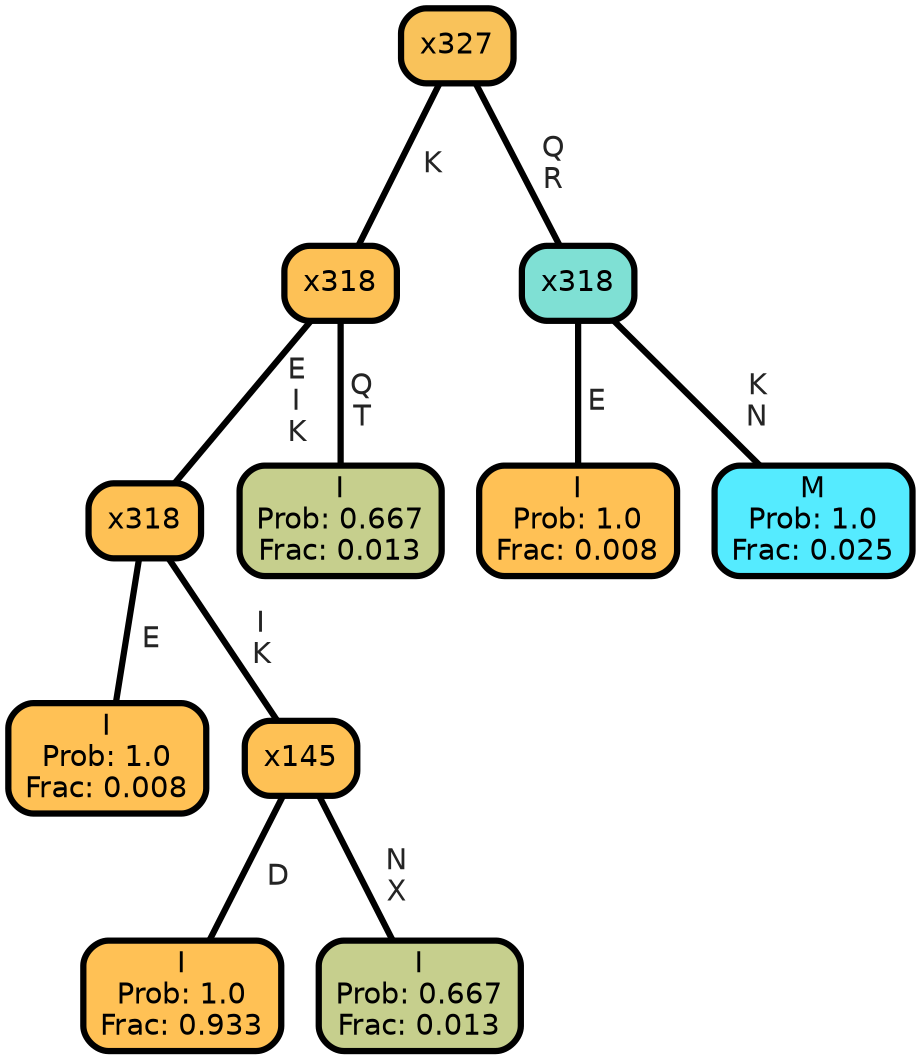 graph Tree {
node [shape=box, style="filled, rounded",color="black",penwidth="3",fontcolor="black",                 fontname=helvetica] ;
graph [ranksep="0 equally", splines=straight,                 bgcolor=transparent, dpi=200] ;
edge [fontname=helvetica, fontweight=bold,fontcolor=grey14,color=black] ;
0 [label="I
Prob: 1.0
Frac: 0.008", fillcolor="#ffc155"] ;
1 [label="x318", fillcolor="#fec155"] ;
2 [label="I
Prob: 1.0
Frac: 0.933", fillcolor="#ffc155"] ;
3 [label="x145", fillcolor="#fec155"] ;
4 [label="I
Prob: 0.667
Frac: 0.013", fillcolor="#c6cf8d"] ;
5 [label="x318", fillcolor="#fdc156"] ;
6 [label="I
Prob: 0.667
Frac: 0.013", fillcolor="#c6cf8d"] ;
7 [label="x327", fillcolor="#f9c25a"] ;
8 [label="I
Prob: 1.0
Frac: 0.008", fillcolor="#ffc155"] ;
9 [label="x318", fillcolor="#7fe0d4"] ;
10 [label="M
Prob: 1.0
Frac: 0.025", fillcolor="#55ebff"] ;
1 -- 0 [label=" E",penwidth=3] ;
1 -- 3 [label=" I\n K",penwidth=3] ;
3 -- 2 [label=" D",penwidth=3] ;
3 -- 4 [label=" N\n X",penwidth=3] ;
5 -- 1 [label=" E\n I\n K",penwidth=3] ;
5 -- 6 [label=" Q\n T",penwidth=3] ;
7 -- 5 [label=" K",penwidth=3] ;
7 -- 9 [label=" Q\n R",penwidth=3] ;
9 -- 8 [label=" E",penwidth=3] ;
9 -- 10 [label=" K\n N",penwidth=3] ;
{rank = same;}}